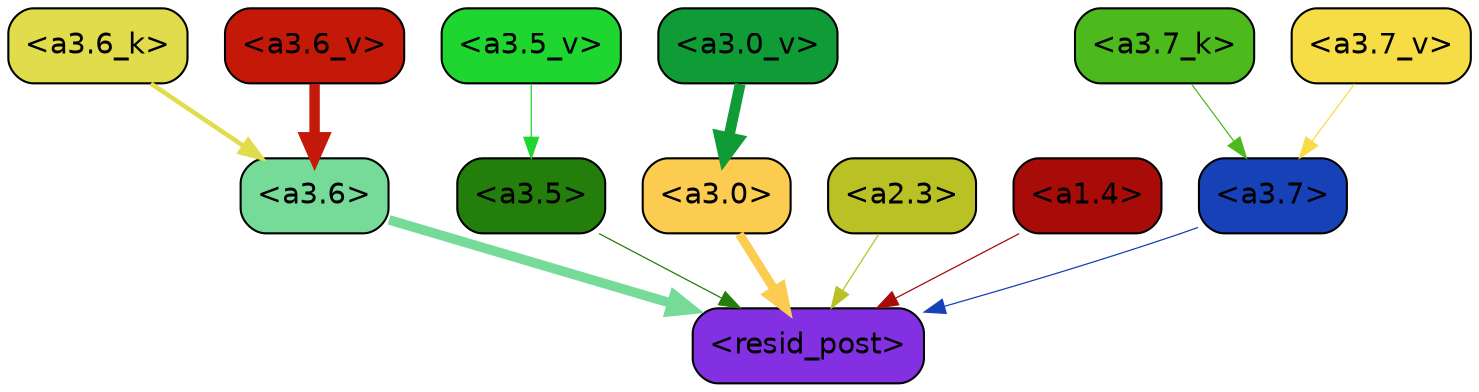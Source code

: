 strict digraph "" {
	graph [bgcolor=transparent,
		layout=dot,
		overlap=false,
		splines=true
	];
	"<a3.7>"	[color=black,
		fillcolor="#1741b6",
		fontname=Helvetica,
		shape=box,
		style="filled, rounded"];
	"<resid_post>"	[color=black,
		fillcolor="#8330e3",
		fontname=Helvetica,
		shape=box,
		style="filled, rounded"];
	"<a3.7>" -> "<resid_post>"	[color="#1741b6",
		penwidth=0.6];
	"<a3.6>"	[color=black,
		fillcolor="#76db98",
		fontname=Helvetica,
		shape=box,
		style="filled, rounded"];
	"<a3.6>" -> "<resid_post>"	[color="#76db98",
		penwidth=4.646730065345764];
	"<a3.5>"	[color=black,
		fillcolor="#237e0b",
		fontname=Helvetica,
		shape=box,
		style="filled, rounded"];
	"<a3.5>" -> "<resid_post>"	[color="#237e0b",
		penwidth=0.6];
	"<a3.0>"	[color=black,
		fillcolor="#fccc50",
		fontname=Helvetica,
		shape=box,
		style="filled, rounded"];
	"<a3.0>" -> "<resid_post>"	[color="#fccc50",
		penwidth=4.323132634162903];
	"<a2.3>"	[color=black,
		fillcolor="#bac124",
		fontname=Helvetica,
		shape=box,
		style="filled, rounded"];
	"<a2.3>" -> "<resid_post>"	[color="#bac124",
		penwidth=0.6];
	"<a1.4>"	[color=black,
		fillcolor="#a70c08",
		fontname=Helvetica,
		shape=box,
		style="filled, rounded"];
	"<a1.4>" -> "<resid_post>"	[color="#a70c08",
		penwidth=0.6];
	"<a3.7_k>"	[color=black,
		fillcolor="#4cb91c",
		fontname=Helvetica,
		shape=box,
		style="filled, rounded"];
	"<a3.7_k>" -> "<a3.7>"	[color="#4cb91c",
		penwidth=0.6];
	"<a3.6_k>"	[color=black,
		fillcolor="#e1dc4b",
		fontname=Helvetica,
		shape=box,
		style="filled, rounded"];
	"<a3.6_k>" -> "<a3.6>"	[color="#e1dc4b",
		penwidth=2.174198240041733];
	"<a3.7_v>"	[color=black,
		fillcolor="#f6dd45",
		fontname=Helvetica,
		shape=box,
		style="filled, rounded"];
	"<a3.7_v>" -> "<a3.7>"	[color="#f6dd45",
		penwidth=0.6];
	"<a3.6_v>"	[color=black,
		fillcolor="#c41909",
		fontname=Helvetica,
		shape=box,
		style="filled, rounded"];
	"<a3.6_v>" -> "<a3.6>"	[color="#c41909",
		penwidth=5.002329230308533];
	"<a3.5_v>"	[color=black,
		fillcolor="#1fd52f",
		fontname=Helvetica,
		shape=box,
		style="filled, rounded"];
	"<a3.5_v>" -> "<a3.5>"	[color="#1fd52f",
		penwidth=0.6];
	"<a3.0_v>"	[color=black,
		fillcolor="#0f9b35",
		fontname=Helvetica,
		shape=box,
		style="filled, rounded"];
	"<a3.0_v>" -> "<a3.0>"	[color="#0f9b35",
		penwidth=5.188832879066467];
}
